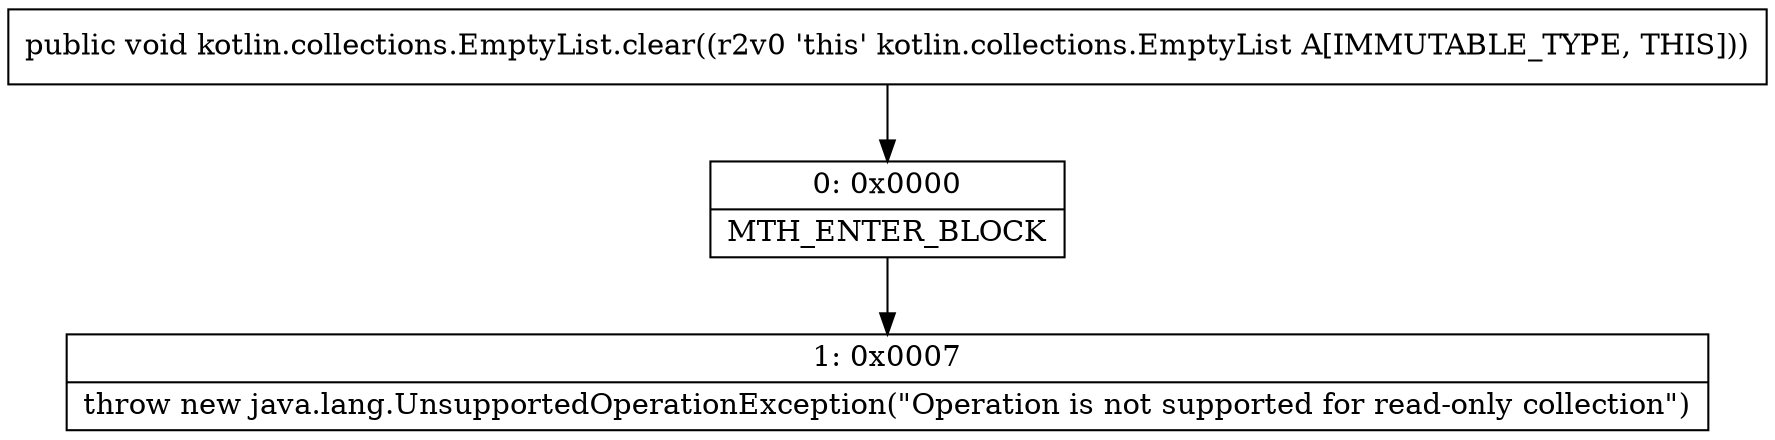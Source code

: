 digraph "CFG forkotlin.collections.EmptyList.clear()V" {
Node_0 [shape=record,label="{0\:\ 0x0000|MTH_ENTER_BLOCK\l}"];
Node_1 [shape=record,label="{1\:\ 0x0007|throw new java.lang.UnsupportedOperationException(\"Operation is not supported for read\-only collection\")\l}"];
MethodNode[shape=record,label="{public void kotlin.collections.EmptyList.clear((r2v0 'this' kotlin.collections.EmptyList A[IMMUTABLE_TYPE, THIS])) }"];
MethodNode -> Node_0;
Node_0 -> Node_1;
}


